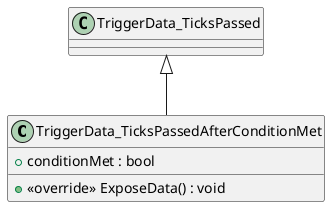 @startuml
class TriggerData_TicksPassedAfterConditionMet {
    + conditionMet : bool
    + <<override>> ExposeData() : void
}
TriggerData_TicksPassed <|-- TriggerData_TicksPassedAfterConditionMet
@enduml

